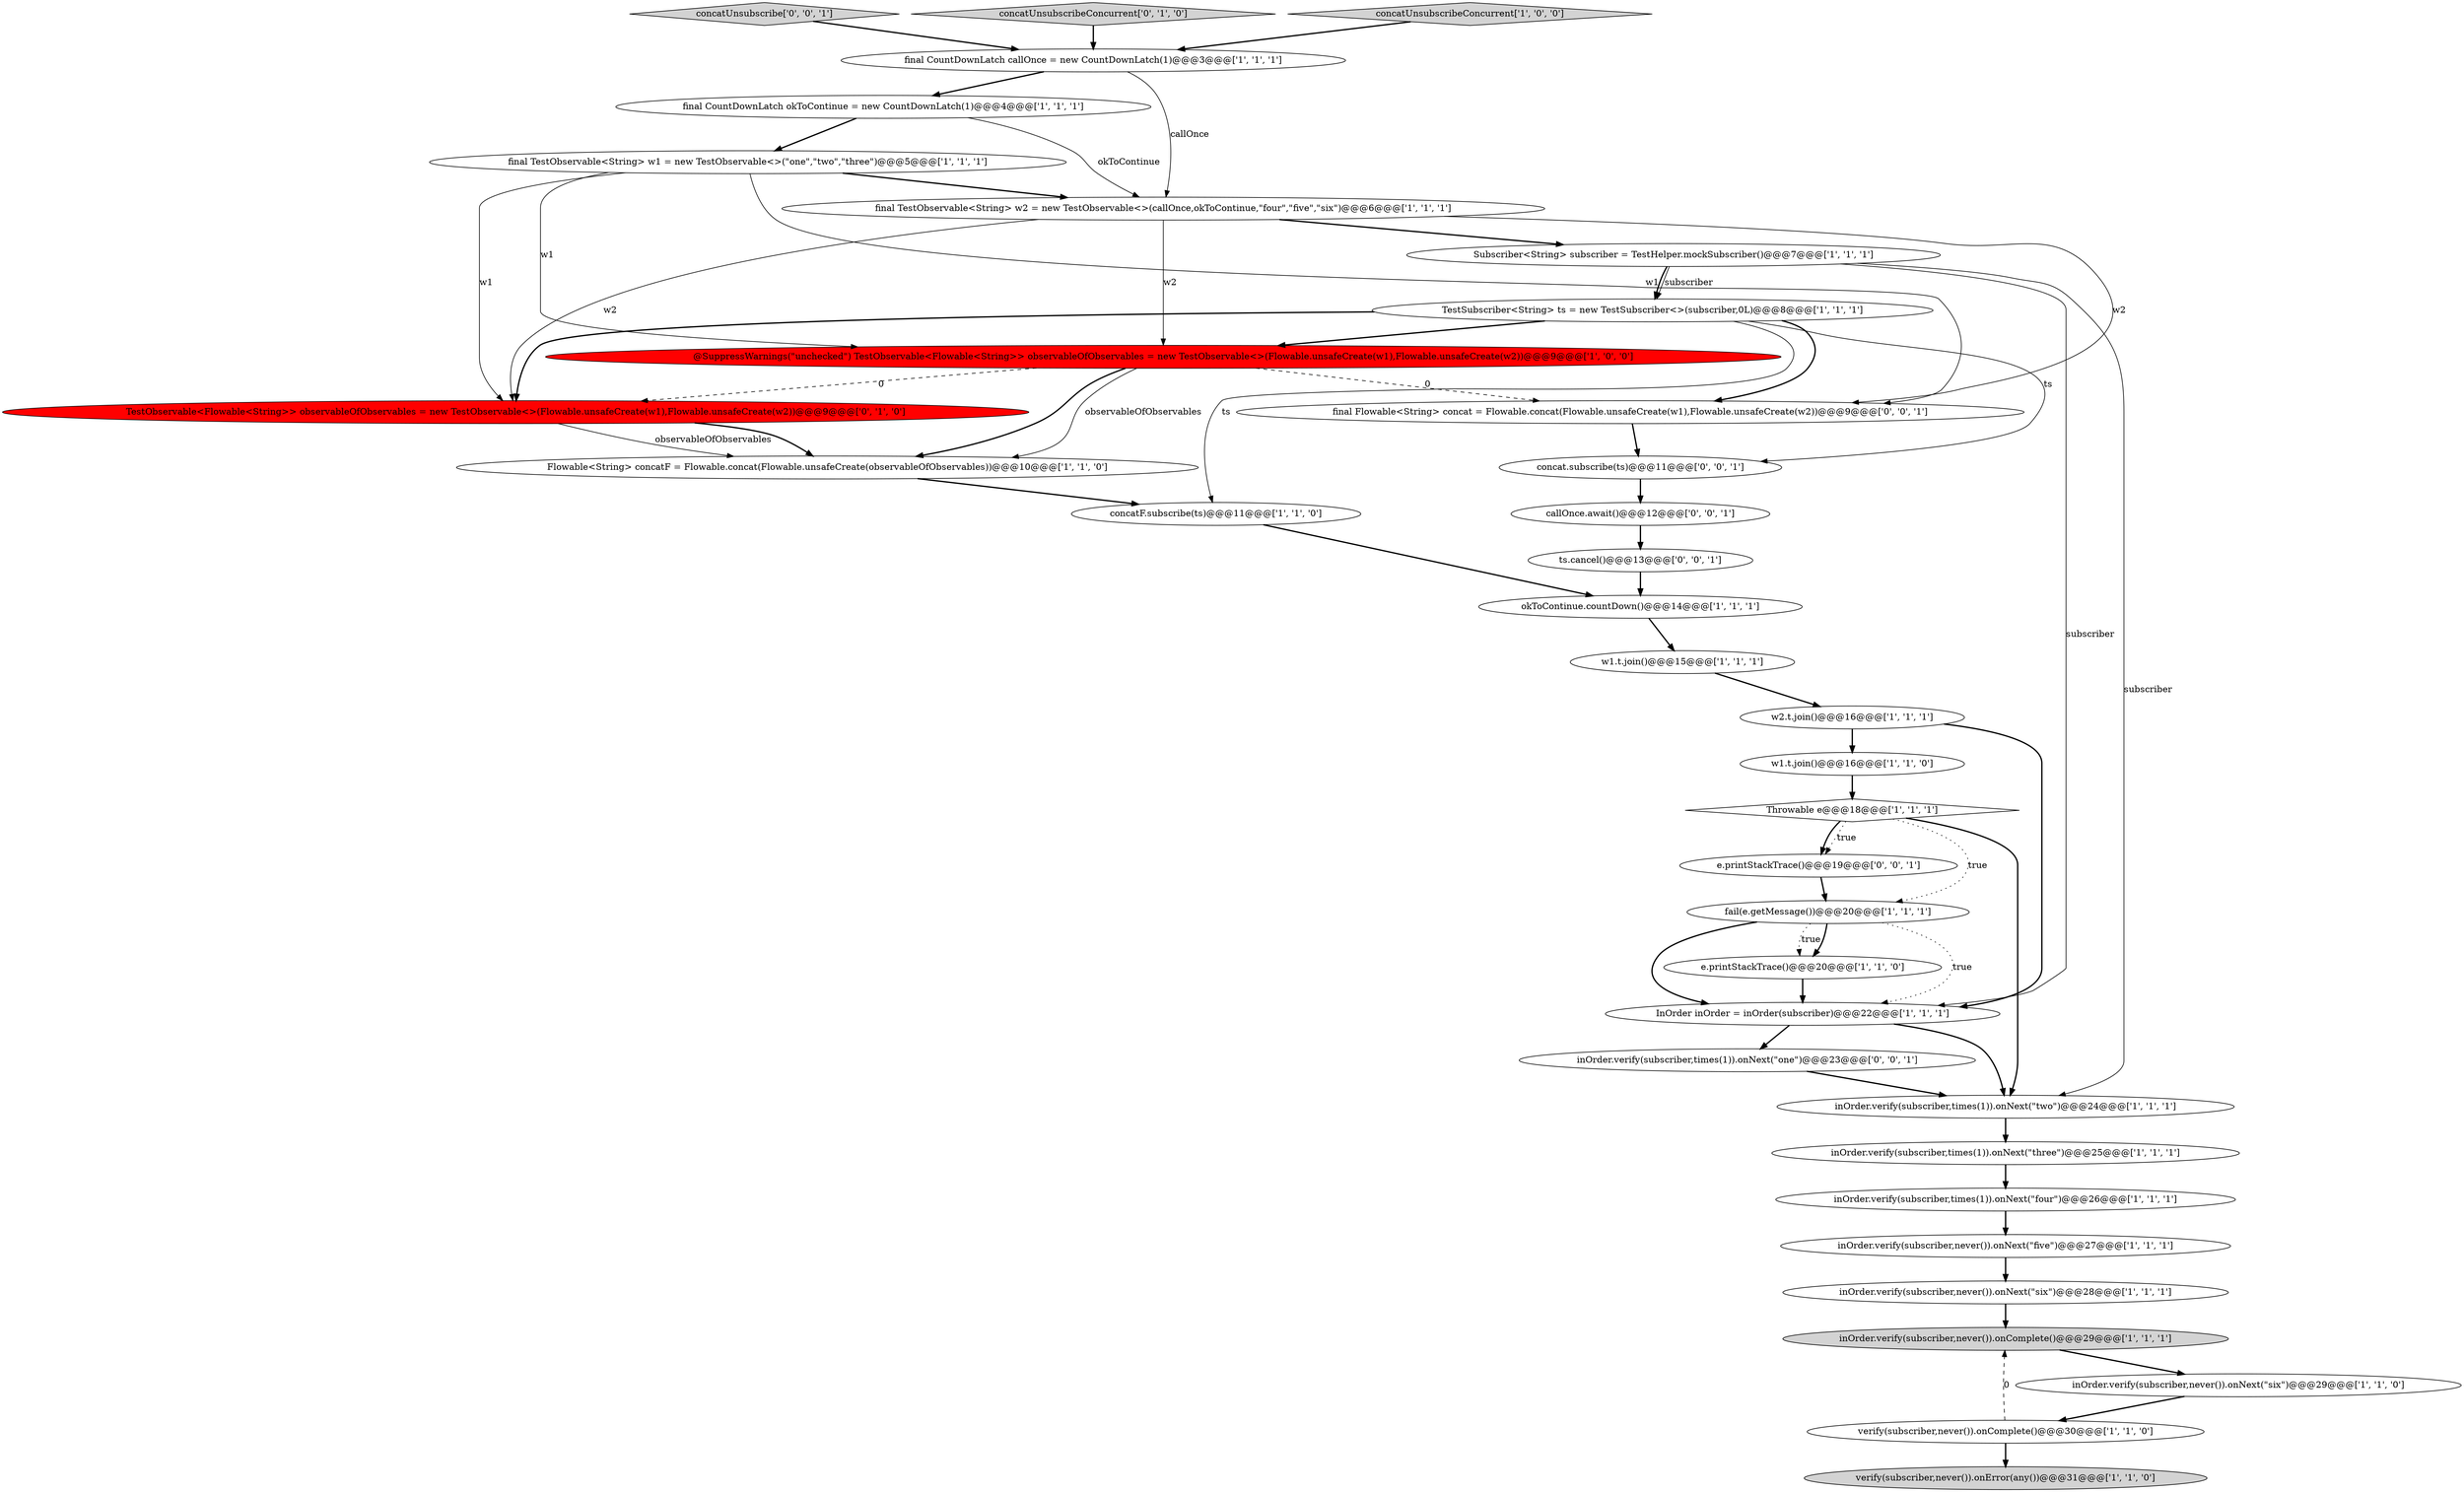 digraph {
33 [style = filled, label = "e.printStackTrace()@@@19@@@['0', '0', '1']", fillcolor = white, shape = ellipse image = "AAA0AAABBB3BBB"];
9 [style = filled, label = "@SuppressWarnings(\"unchecked\") TestObservable<Flowable<String>> observableOfObservables = new TestObservable<>(Flowable.unsafeCreate(w1),Flowable.unsafeCreate(w2))@@@9@@@['1', '0', '0']", fillcolor = red, shape = ellipse image = "AAA1AAABBB1BBB"];
25 [style = filled, label = "final TestObservable<String> w1 = new TestObservable<>(\"one\",\"two\",\"three\")@@@5@@@['1', '1', '1']", fillcolor = white, shape = ellipse image = "AAA0AAABBB1BBB"];
1 [style = filled, label = "TestSubscriber<String> ts = new TestSubscriber<>(subscriber,0L)@@@8@@@['1', '1', '1']", fillcolor = white, shape = ellipse image = "AAA0AAABBB1BBB"];
16 [style = filled, label = "Subscriber<String> subscriber = TestHelper.mockSubscriber()@@@7@@@['1', '1', '1']", fillcolor = white, shape = ellipse image = "AAA0AAABBB1BBB"];
29 [style = filled, label = "callOnce.await()@@@12@@@['0', '0', '1']", fillcolor = white, shape = ellipse image = "AAA0AAABBB3BBB"];
19 [style = filled, label = "fail(e.getMessage())@@@20@@@['1', '1', '1']", fillcolor = white, shape = ellipse image = "AAA0AAABBB1BBB"];
23 [style = filled, label = "Flowable<String> concatF = Flowable.concat(Flowable.unsafeCreate(observableOfObservables))@@@10@@@['1', '1', '0']", fillcolor = white, shape = ellipse image = "AAA0AAABBB1BBB"];
11 [style = filled, label = "okToContinue.countDown()@@@14@@@['1', '1', '1']", fillcolor = white, shape = ellipse image = "AAA0AAABBB1BBB"];
31 [style = filled, label = "concatUnsubscribe['0', '0', '1']", fillcolor = lightgray, shape = diamond image = "AAA0AAABBB3BBB"];
5 [style = filled, label = "concatF.subscribe(ts)@@@11@@@['1', '1', '0']", fillcolor = white, shape = ellipse image = "AAA0AAABBB1BBB"];
28 [style = filled, label = "TestObservable<Flowable<String>> observableOfObservables = new TestObservable<>(Flowable.unsafeCreate(w1),Flowable.unsafeCreate(w2))@@@9@@@['0', '1', '0']", fillcolor = red, shape = ellipse image = "AAA1AAABBB2BBB"];
27 [style = filled, label = "concatUnsubscribeConcurrent['0', '1', '0']", fillcolor = lightgray, shape = diamond image = "AAA0AAABBB2BBB"];
14 [style = filled, label = "e.printStackTrace()@@@20@@@['1', '1', '0']", fillcolor = white, shape = ellipse image = "AAA0AAABBB1BBB"];
0 [style = filled, label = "verify(subscriber,never()).onComplete()@@@30@@@['1', '1', '0']", fillcolor = white, shape = ellipse image = "AAA0AAABBB1BBB"];
34 [style = filled, label = "ts.cancel()@@@13@@@['0', '0', '1']", fillcolor = white, shape = ellipse image = "AAA0AAABBB3BBB"];
20 [style = filled, label = "InOrder inOrder = inOrder(subscriber)@@@22@@@['1', '1', '1']", fillcolor = white, shape = ellipse image = "AAA0AAABBB1BBB"];
3 [style = filled, label = "inOrder.verify(subscriber,never()).onNext(\"six\")@@@29@@@['1', '1', '0']", fillcolor = white, shape = ellipse image = "AAA0AAABBB1BBB"];
2 [style = filled, label = "inOrder.verify(subscriber,times(1)).onNext(\"three\")@@@25@@@['1', '1', '1']", fillcolor = white, shape = ellipse image = "AAA0AAABBB1BBB"];
7 [style = filled, label = "inOrder.verify(subscriber,times(1)).onNext(\"four\")@@@26@@@['1', '1', '1']", fillcolor = white, shape = ellipse image = "AAA0AAABBB1BBB"];
18 [style = filled, label = "inOrder.verify(subscriber,never()).onComplete()@@@29@@@['1', '1', '1']", fillcolor = lightgray, shape = ellipse image = "AAA0AAABBB1BBB"];
30 [style = filled, label = "final Flowable<String> concat = Flowable.concat(Flowable.unsafeCreate(w1),Flowable.unsafeCreate(w2))@@@9@@@['0', '0', '1']", fillcolor = white, shape = ellipse image = "AAA0AAABBB3BBB"];
24 [style = filled, label = "final CountDownLatch okToContinue = new CountDownLatch(1)@@@4@@@['1', '1', '1']", fillcolor = white, shape = ellipse image = "AAA0AAABBB1BBB"];
10 [style = filled, label = "w2.t.join()@@@16@@@['1', '1', '1']", fillcolor = white, shape = ellipse image = "AAA0AAABBB1BBB"];
12 [style = filled, label = "inOrder.verify(subscriber,never()).onNext(\"five\")@@@27@@@['1', '1', '1']", fillcolor = white, shape = ellipse image = "AAA0AAABBB1BBB"];
26 [style = filled, label = "inOrder.verify(subscriber,times(1)).onNext(\"two\")@@@24@@@['1', '1', '1']", fillcolor = white, shape = ellipse image = "AAA0AAABBB1BBB"];
21 [style = filled, label = "concatUnsubscribeConcurrent['1', '0', '0']", fillcolor = lightgray, shape = diamond image = "AAA0AAABBB1BBB"];
35 [style = filled, label = "inOrder.verify(subscriber,times(1)).onNext(\"one\")@@@23@@@['0', '0', '1']", fillcolor = white, shape = ellipse image = "AAA0AAABBB3BBB"];
4 [style = filled, label = "w1.t.join()@@@16@@@['1', '1', '0']", fillcolor = white, shape = ellipse image = "AAA0AAABBB1BBB"];
32 [style = filled, label = "concat.subscribe(ts)@@@11@@@['0', '0', '1']", fillcolor = white, shape = ellipse image = "AAA0AAABBB3BBB"];
6 [style = filled, label = "final TestObservable<String> w2 = new TestObservable<>(callOnce,okToContinue,\"four\",\"five\",\"six\")@@@6@@@['1', '1', '1']", fillcolor = white, shape = ellipse image = "AAA0AAABBB1BBB"];
15 [style = filled, label = "verify(subscriber,never()).onError(any())@@@31@@@['1', '1', '0']", fillcolor = lightgray, shape = ellipse image = "AAA0AAABBB1BBB"];
22 [style = filled, label = "w1.t.join()@@@15@@@['1', '1', '1']", fillcolor = white, shape = ellipse image = "AAA0AAABBB1BBB"];
13 [style = filled, label = "final CountDownLatch callOnce = new CountDownLatch(1)@@@3@@@['1', '1', '1']", fillcolor = white, shape = ellipse image = "AAA0AAABBB1BBB"];
8 [style = filled, label = "Throwable e@@@18@@@['1', '1', '1']", fillcolor = white, shape = diamond image = "AAA0AAABBB1BBB"];
17 [style = filled, label = "inOrder.verify(subscriber,never()).onNext(\"six\")@@@28@@@['1', '1', '1']", fillcolor = white, shape = ellipse image = "AAA0AAABBB1BBB"];
27->13 [style = bold, label=""];
8->33 [style = bold, label=""];
19->14 [style = dotted, label="true"];
18->3 [style = bold, label=""];
10->20 [style = bold, label=""];
13->24 [style = bold, label=""];
23->5 [style = bold, label=""];
7->12 [style = bold, label=""];
20->26 [style = bold, label=""];
19->20 [style = dotted, label="true"];
19->20 [style = bold, label=""];
31->13 [style = bold, label=""];
9->28 [style = dashed, label="0"];
12->17 [style = bold, label=""];
6->30 [style = solid, label="w2"];
25->9 [style = solid, label="w1"];
30->32 [style = bold, label=""];
16->26 [style = solid, label="subscriber"];
29->34 [style = bold, label=""];
9->23 [style = solid, label="observableOfObservables"];
25->6 [style = bold, label=""];
1->30 [style = bold, label=""];
16->20 [style = solid, label="subscriber"];
28->23 [style = solid, label="observableOfObservables"];
0->15 [style = bold, label=""];
34->11 [style = bold, label=""];
1->9 [style = bold, label=""];
3->0 [style = bold, label=""];
32->29 [style = bold, label=""];
6->9 [style = solid, label="w2"];
9->23 [style = bold, label=""];
26->2 [style = bold, label=""];
1->28 [style = bold, label=""];
19->14 [style = bold, label=""];
24->6 [style = solid, label="okToContinue"];
25->30 [style = solid, label="w1"];
1->32 [style = solid, label="ts"];
16->1 [style = bold, label=""];
8->33 [style = dotted, label="true"];
6->16 [style = bold, label=""];
28->23 [style = bold, label=""];
24->25 [style = bold, label=""];
22->10 [style = bold, label=""];
10->4 [style = bold, label=""];
11->22 [style = bold, label=""];
0->18 [style = dashed, label="0"];
4->8 [style = bold, label=""];
5->11 [style = bold, label=""];
25->28 [style = solid, label="w1"];
20->35 [style = bold, label=""];
2->7 [style = bold, label=""];
33->19 [style = bold, label=""];
16->1 [style = solid, label="subscriber"];
1->5 [style = solid, label="ts"];
13->6 [style = solid, label="callOnce"];
8->19 [style = dotted, label="true"];
9->30 [style = dashed, label="0"];
35->26 [style = bold, label=""];
17->18 [style = bold, label=""];
14->20 [style = bold, label=""];
21->13 [style = bold, label=""];
8->26 [style = bold, label=""];
6->28 [style = solid, label="w2"];
}
